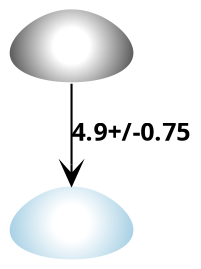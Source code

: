 strict digraph G {
	graph [bb="0,0,95.743,121",
		fontname="sans bold",
		splines=polyline
	];
	node [label="\N"];
	subgraph subgraph_0 {
		graph [label="Neutral charge",
			style=""
		];
		SM17_micro010		 [charge=0,
			color="#ffffff:#333333",
			fontcolor=black,
			fontname="sans bold",
			fontsize=12,
			height=0.5,
			image="Images\Microstates\SM17_micro010.svg",
			label="",
			labelloc=b,
			penwidth=1,
			pos="28.743,103",
			shape=egg,
			style=radial,
			width=0.79843];
	}
	subgraph subgraph_1 {
		graph [label="+1 charge",
			style=""
		];
		SM17_micro011		 [charge=1,
			color="#ffffff:#92c5de",
			fontcolor=black,
			fontname="sans bold",
			fontsize=12,
			height=0.5,
			image="Images\Microstates\SM17_micro011.svg",
			label="",
			labelloc=b,
			penwidth=1,
			pos="28.743,18",
			shape=egg,
			style=radial,
			width=0.79843];
	}
	SM17_micro010 -> SM17_micro011	 [SEM=0.75,
		arrowhead=vee,
		fontname="sans bold",
		fontsize=12,
		label="4.9+/-0.75",
		lp="62.243,60.5",
		pKa=4.9,
		pos="e,28.743,36.176 28.743,84.802 28.743,73.674 28.743,58.945 28.743,46.244",
		splines=polyline];
}
